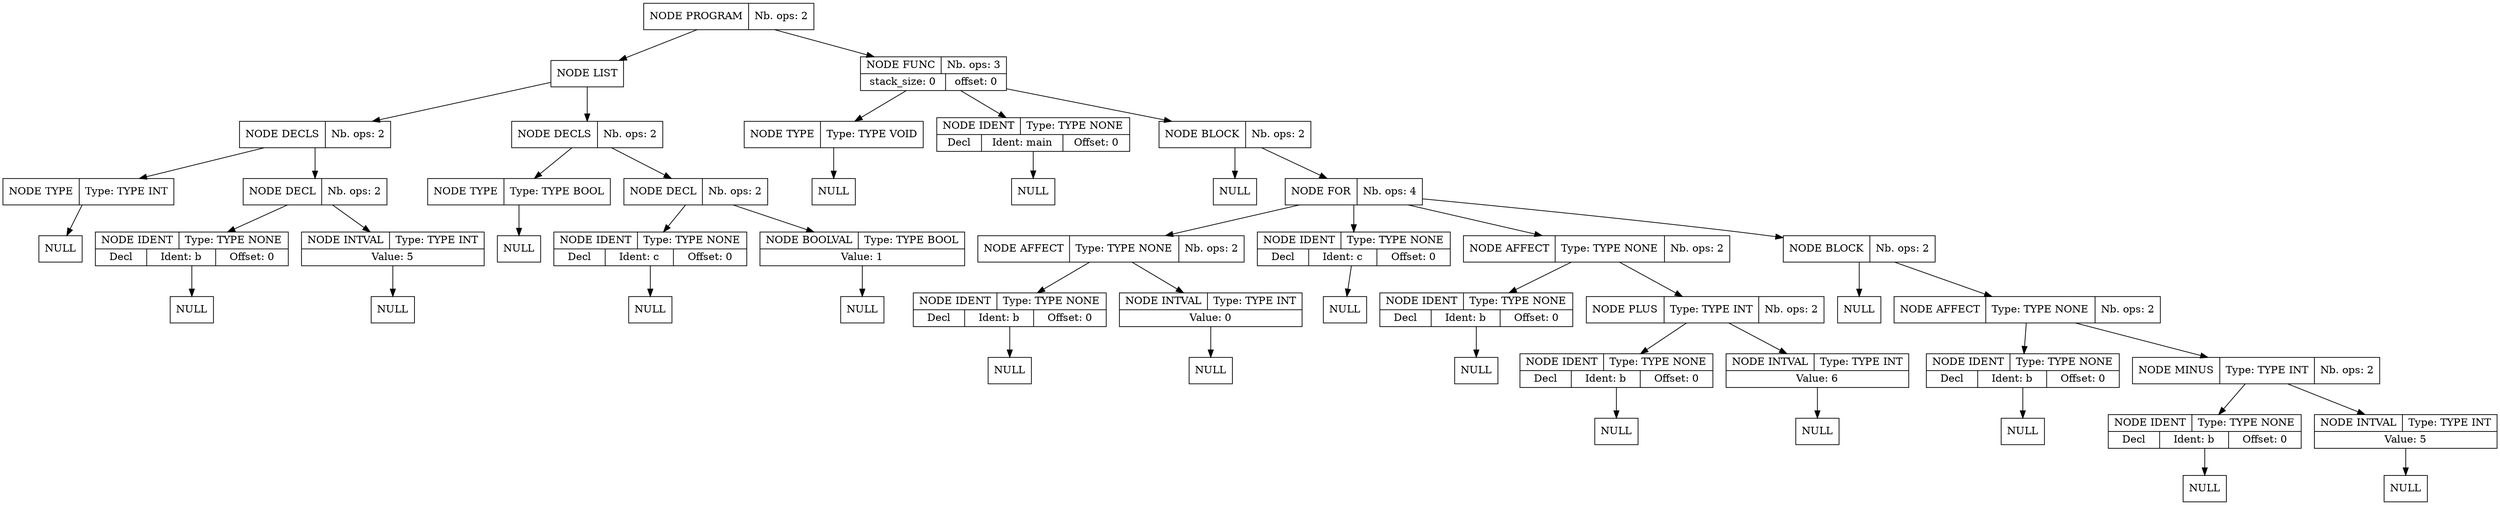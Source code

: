 digraph global_vars {
    N1 [shape=record, label="{{NODE PROGRAM|Nb. ops: 2}}"];
    N2 [shape=record, label="{{NODE LIST}}"];
    N3 [shape=record, label="{{NODE DECLS|Nb. ops: 2}}"];
    N4 [shape=record, label="{{NODE TYPE|Type: TYPE INT}}"];
    N5 [shape=record, label="{{NULL}}"];
    edge[tailclip=true];
    N4 -> N5
    edge[tailclip=true];
    N3 -> N4
    N6 [shape=record, label="{{NODE DECL|Nb. ops: 2}}"];
    N7 [shape=record, label="{{NODE IDENT|Type: TYPE NONE}|{<decl>Decl      |Ident: b|Offset: 0}}"];
    N8 [shape=record, label="{{NULL}}"];
    edge[tailclip=true];
    N7 -> N8
    edge[tailclip=true];
    N6 -> N7
    N9 [shape=record, label="{{NODE INTVAL|Type: TYPE INT}|{Value: 5}}"];
    N10 [shape=record, label="{{NULL}}"];
    edge[tailclip=true];
    N9 -> N10
    edge[tailclip=true];
    N6 -> N9
    edge[tailclip=true];
    N3 -> N6
    edge[tailclip=true];
    N2 -> N3
    N11 [shape=record, label="{{NODE DECLS|Nb. ops: 2}}"];
    N12 [shape=record, label="{{NODE TYPE|Type: TYPE BOOL}}"];
    N13 [shape=record, label="{{NULL}}"];
    edge[tailclip=true];
    N12 -> N13
    edge[tailclip=true];
    N11 -> N12
    N14 [shape=record, label="{{NODE DECL|Nb. ops: 2}}"];
    N15 [shape=record, label="{{NODE IDENT|Type: TYPE NONE}|{<decl>Decl      |Ident: c|Offset: 0}}"];
    N16 [shape=record, label="{{NULL}}"];
    edge[tailclip=true];
    N15 -> N16
    edge[tailclip=true];
    N14 -> N15
    N17 [shape=record, label="{{NODE BOOLVAL|Type: TYPE BOOL}|{Value: 1}}"];
    N18 [shape=record, label="{{NULL}}"];
    edge[tailclip=true];
    N17 -> N18
    edge[tailclip=true];
    N14 -> N17
    edge[tailclip=true];
    N11 -> N14
    edge[tailclip=true];
    N2 -> N11
    edge[tailclip=true];
    N1 -> N2
    N19 [shape=record, label="{{NODE FUNC|Nb. ops: 3}|{stack_size: 0|offset: 0}}"];
    N20 [shape=record, label="{{NODE TYPE|Type: TYPE VOID}}"];
    N21 [shape=record, label="{{NULL}}"];
    edge[tailclip=true];
    N20 -> N21
    edge[tailclip=true];
    N19 -> N20
    N22 [shape=record, label="{{NODE IDENT|Type: TYPE NONE}|{<decl>Decl      |Ident: main|Offset: 0}}"];
    N23 [shape=record, label="{{NULL}}"];
    edge[tailclip=true];
    N22 -> N23
    edge[tailclip=true];
    N19 -> N22
    N24 [shape=record, label="{{NODE BLOCK|Nb. ops: 2}}"];
    N25 [shape=record, label="{{NULL}}"];
    edge[tailclip=true];
    N24 -> N25
    N26 [shape=record, label="{{NODE FOR|Nb. ops: 4}}"];
    N27 [shape=record, label="{{NODE AFFECT|Type: TYPE NONE|Nb. ops: 2}}"];
    N28 [shape=record, label="{{NODE IDENT|Type: TYPE NONE}|{<decl>Decl      |Ident: b|Offset: 0}}"];
    N29 [shape=record, label="{{NULL}}"];
    edge[tailclip=true];
    N28 -> N29
    edge[tailclip=true];
    N27 -> N28
    N30 [shape=record, label="{{NODE INTVAL|Type: TYPE INT}|{Value: 0}}"];
    N31 [shape=record, label="{{NULL}}"];
    edge[tailclip=true];
    N30 -> N31
    edge[tailclip=true];
    N27 -> N30
    edge[tailclip=true];
    N26 -> N27
    N32 [shape=record, label="{{NODE IDENT|Type: TYPE NONE}|{<decl>Decl      |Ident: c|Offset: 0}}"];
    N33 [shape=record, label="{{NULL}}"];
    edge[tailclip=true];
    N32 -> N33
    edge[tailclip=true];
    N26 -> N32
    N34 [shape=record, label="{{NODE AFFECT|Type: TYPE NONE|Nb. ops: 2}}"];
    N35 [shape=record, label="{{NODE IDENT|Type: TYPE NONE}|{<decl>Decl      |Ident: b|Offset: 0}}"];
    N36 [shape=record, label="{{NULL}}"];
    edge[tailclip=true];
    N35 -> N36
    edge[tailclip=true];
    N34 -> N35
    N37 [shape=record, label="{{NODE PLUS|Type: TYPE INT|Nb. ops: 2}}"];
    N38 [shape=record, label="{{NODE IDENT|Type: TYPE NONE}|{<decl>Decl      |Ident: b|Offset: 0}}"];
    N39 [shape=record, label="{{NULL}}"];
    edge[tailclip=true];
    N38 -> N39
    edge[tailclip=true];
    N37 -> N38
    N40 [shape=record, label="{{NODE INTVAL|Type: TYPE INT}|{Value: 6}}"];
    N41 [shape=record, label="{{NULL}}"];
    edge[tailclip=true];
    N40 -> N41
    edge[tailclip=true];
    N37 -> N40
    edge[tailclip=true];
    N34 -> N37
    edge[tailclip=true];
    N26 -> N34
    N42 [shape=record, label="{{NODE BLOCK|Nb. ops: 2}}"];
    N43 [shape=record, label="{{NULL}}"];
    edge[tailclip=true];
    N42 -> N43
    N44 [shape=record, label="{{NODE AFFECT|Type: TYPE NONE|Nb. ops: 2}}"];
    N45 [shape=record, label="{{NODE IDENT|Type: TYPE NONE}|{<decl>Decl      |Ident: b|Offset: 0}}"];
    N46 [shape=record, label="{{NULL}}"];
    edge[tailclip=true];
    N45 -> N46
    edge[tailclip=true];
    N44 -> N45
    N47 [shape=record, label="{{NODE MINUS|Type: TYPE INT|Nb. ops: 2}}"];
    N48 [shape=record, label="{{NODE IDENT|Type: TYPE NONE}|{<decl>Decl      |Ident: b|Offset: 0}}"];
    N49 [shape=record, label="{{NULL}}"];
    edge[tailclip=true];
    N48 -> N49
    edge[tailclip=true];
    N47 -> N48
    N50 [shape=record, label="{{NODE INTVAL|Type: TYPE INT}|{Value: 5}}"];
    N51 [shape=record, label="{{NULL}}"];
    edge[tailclip=true];
    N50 -> N51
    edge[tailclip=true];
    N47 -> N50
    edge[tailclip=true];
    N44 -> N47
    edge[tailclip=true];
    N42 -> N44
    edge[tailclip=true];
    N26 -> N42
    edge[tailclip=true];
    N24 -> N26
    edge[tailclip=true];
    N19 -> N24
    edge[tailclip=true];
    N1 -> N19
}